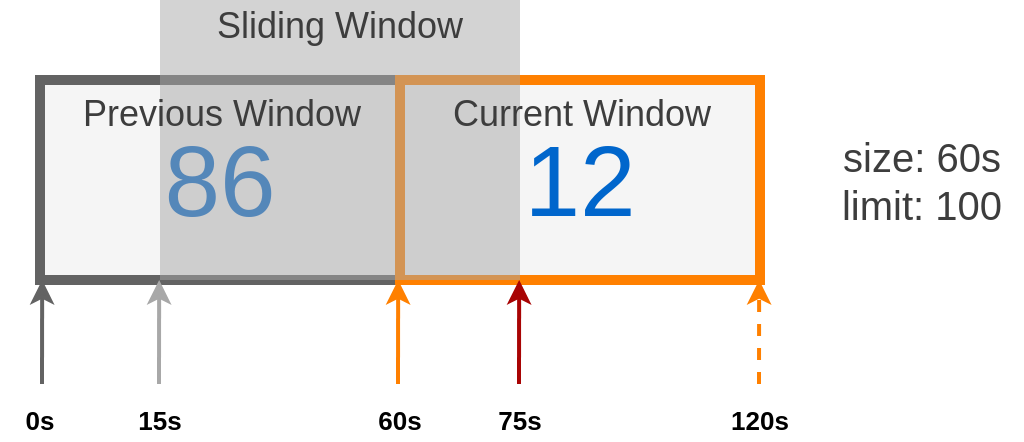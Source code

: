 <mxfile version="12.2.8" type="device" pages="1"><diagram id="r4LPT9TuvYPs7olexLUW" name="第 1 页"><mxGraphModel dx="530" dy="479" grid="1" gridSize="10" guides="1" tooltips="1" connect="1" arrows="1" fold="1" page="1" pageScale="1" pageWidth="827" pageHeight="1169" math="0" shadow="0"><root><mxCell id="0"/><mxCell id="1" parent="0"/><mxCell id="WcZXf8d2piWuTQxf370b-1" value="&lt;font style=&quot;font-size: 50px&quot;&gt;86&lt;/font&gt;" style="rounded=0;whiteSpace=wrap;html=1;fillColor=#f5f5f5;strokeColor=#636363;fontColor=#0066CC;strokeWidth=5;fontSize=50;" vertex="1" parent="1"><mxGeometry x="79" y="80" width="180" height="100" as="geometry"/></mxCell><mxCell id="WcZXf8d2piWuTQxf370b-2" value="12" style="rounded=0;whiteSpace=wrap;html=1;strokeWidth=5;fillColor=#f5f5f5;strokeColor=#FF8000;fontColor=#0066CC;fontSize=50;" vertex="1" parent="1"><mxGeometry x="259" y="80" width="180" height="100" as="geometry"/></mxCell><mxCell id="WcZXf8d2piWuTQxf370b-3" value="" style="rounded=0;whiteSpace=wrap;html=1;dashed=1;gradientColor=none;fillColor=#A8A8A8;strokeWidth=2;strokeColor=none;opacity=50;fontSize=18;" vertex="1" parent="1"><mxGeometry x="139" y="40" width="180" height="140" as="geometry"/></mxCell><mxCell id="WcZXf8d2piWuTQxf370b-6" value="" style="endArrow=classic;html=1;strokeColor=#636363;strokeWidth=2;entryX=0.006;entryY=0.98;entryDx=0;entryDy=0;entryPerimeter=0;fillColor=#dae8fc;" edge="1" parent="1"><mxGeometry width="50" height="50" relative="1" as="geometry"><mxPoint x="80" y="232" as="sourcePoint"/><mxPoint x="80.08" y="180" as="targetPoint"/></mxGeometry></mxCell><mxCell id="WcZXf8d2piWuTQxf370b-7" value="" style="endArrow=classic;html=1;strokeColor=#A8A8A8;strokeWidth=2;entryX=0.006;entryY=0.98;entryDx=0;entryDy=0;entryPerimeter=0;fillColor=#dae8fc;" edge="1" parent="1"><mxGeometry width="50" height="50" relative="1" as="geometry"><mxPoint x="138.5" y="232" as="sourcePoint"/><mxPoint x="138.58" y="180" as="targetPoint"/></mxGeometry></mxCell><mxCell id="WcZXf8d2piWuTQxf370b-8" value="" style="endArrow=classic;html=1;strokeColor=#FF8000;strokeWidth=2;entryX=0.006;entryY=0.98;entryDx=0;entryDy=0;entryPerimeter=0;fillColor=#dae8fc;" edge="1" parent="1"><mxGeometry width="50" height="50" relative="1" as="geometry"><mxPoint x="258" y="232" as="sourcePoint"/><mxPoint x="258.08" y="180" as="targetPoint"/></mxGeometry></mxCell><mxCell id="WcZXf8d2piWuTQxf370b-9" value="" style="endArrow=classic;html=1;strokeColor=#A80404;strokeWidth=2;entryX=0.006;entryY=0.98;entryDx=0;entryDy=0;entryPerimeter=0;fillColor=#dae8fc;" edge="1" parent="1"><mxGeometry width="50" height="50" relative="1" as="geometry"><mxPoint x="318.5" y="232" as="sourcePoint"/><mxPoint x="318.58" y="180" as="targetPoint"/></mxGeometry></mxCell><mxCell id="WcZXf8d2piWuTQxf370b-10" value="0s" style="text;html=1;strokeColor=none;fillColor=none;align=center;verticalAlign=middle;whiteSpace=wrap;rounded=0;dashed=1;opacity=50;fontSize=13;fontStyle=1" vertex="1" parent="1"><mxGeometry x="59" y="240" width="40" height="20" as="geometry"/></mxCell><mxCell id="WcZXf8d2piWuTQxf370b-11" value="15s" style="text;html=1;strokeColor=none;fillColor=none;align=center;verticalAlign=middle;whiteSpace=wrap;rounded=0;dashed=1;opacity=50;fontSize=13;fontStyle=1" vertex="1" parent="1"><mxGeometry x="119" y="240" width="40" height="20" as="geometry"/></mxCell><mxCell id="WcZXf8d2piWuTQxf370b-12" value="60s" style="text;html=1;strokeColor=none;fillColor=none;align=center;verticalAlign=middle;whiteSpace=wrap;rounded=0;dashed=1;opacity=50;fontSize=13;fontStyle=1" vertex="1" parent="1"><mxGeometry x="239" y="240" width="40" height="20" as="geometry"/></mxCell><mxCell id="WcZXf8d2piWuTQxf370b-13" value="75s" style="text;html=1;strokeColor=none;fillColor=none;align=center;verticalAlign=middle;whiteSpace=wrap;rounded=0;dashed=1;opacity=50;fontSize=13;fontStyle=1" vertex="1" parent="1"><mxGeometry x="299" y="240" width="40" height="20" as="geometry"/></mxCell><mxCell id="WcZXf8d2piWuTQxf370b-14" value="" style="endArrow=classic;html=1;strokeColor=#FF8000;strokeWidth=2;entryX=0.006;entryY=0.98;entryDx=0;entryDy=0;entryPerimeter=0;fillColor=#dae8fc;dashed=1;" edge="1" parent="1"><mxGeometry width="50" height="50" relative="1" as="geometry"><mxPoint x="438.5" y="232" as="sourcePoint"/><mxPoint x="438.58" y="180" as="targetPoint"/></mxGeometry></mxCell><mxCell id="WcZXf8d2piWuTQxf370b-15" value="120s" style="text;html=1;strokeColor=none;fillColor=none;align=center;verticalAlign=middle;whiteSpace=wrap;rounded=0;dashed=1;opacity=50;fontSize=13;fontStyle=1" vertex="1" parent="1"><mxGeometry x="419" y="240" width="40" height="20" as="geometry"/></mxCell><mxCell id="WcZXf8d2piWuTQxf370b-16" value="&lt;font style=&quot;font-size: 18px&quot;&gt;Previous Window&lt;/font&gt;" style="text;html=1;strokeColor=none;fillColor=none;align=center;verticalAlign=middle;whiteSpace=wrap;rounded=0;dashed=1;fontSize=20;fontColor=#3D3D3D;opacity=50;" vertex="1" parent="1"><mxGeometry x="80" y="86" width="180" height="20" as="geometry"/></mxCell><mxCell id="WcZXf8d2piWuTQxf370b-17" value="&lt;font style=&quot;font-size: 18px&quot;&gt;Current Window&lt;/font&gt;" style="text;html=1;strokeColor=none;fillColor=none;align=center;verticalAlign=middle;whiteSpace=wrap;rounded=0;dashed=1;fontSize=20;fontColor=#3D3D3D;opacity=50;" vertex="1" parent="1"><mxGeometry x="260" y="86" width="180" height="20" as="geometry"/></mxCell><mxCell id="WcZXf8d2piWuTQxf370b-18" value="&lt;font style=&quot;font-size: 18px&quot;&gt;Sliding Window&lt;/font&gt;" style="text;html=1;strokeColor=none;fillColor=none;align=center;verticalAlign=middle;whiteSpace=wrap;rounded=0;dashed=1;fontSize=18;fontColor=#3D3D3D;opacity=50;" vertex="1" parent="1"><mxGeometry x="139" y="43" width="180" height="20" as="geometry"/></mxCell><mxCell id="WcZXf8d2piWuTQxf370b-19" value="size: 60s&lt;br style=&quot;font-size: 20px;&quot;&gt;limit: 100" style="text;html=1;strokeColor=none;fillColor=none;align=center;verticalAlign=middle;whiteSpace=wrap;rounded=0;dashed=1;fontSize=20;fontColor=#3D3D3D;opacity=50;" vertex="1" parent="1"><mxGeometry x="470" y="120" width="100" height="20" as="geometry"/></mxCell></root></mxGraphModel></diagram></mxfile>